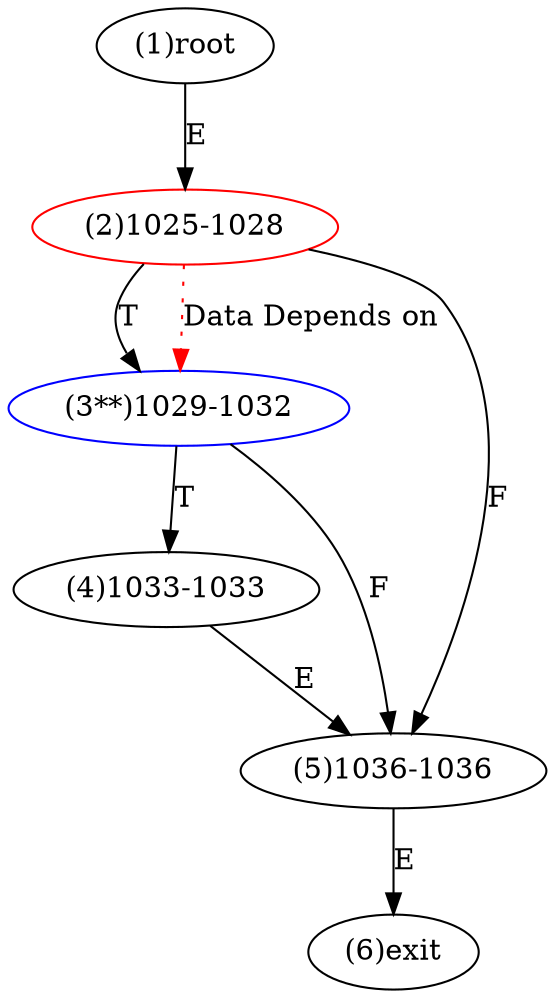 digraph "" { 
1[ label="(1)root"];
2[ label="(2)1025-1028",color=red];
3[ label="(3**)1029-1032",color=blue];
4[ label="(4)1033-1033"];
5[ label="(5)1036-1036"];
6[ label="(6)exit"];
1->2[ label="E"];
2->5[ label="F"];
2->3[ label="T"];
3->5[ label="F"];
3->4[ label="T"];
4->5[ label="E"];
5->6[ label="E"];
2->3[ color="red" label="Data Depends on" style = dotted ];
}